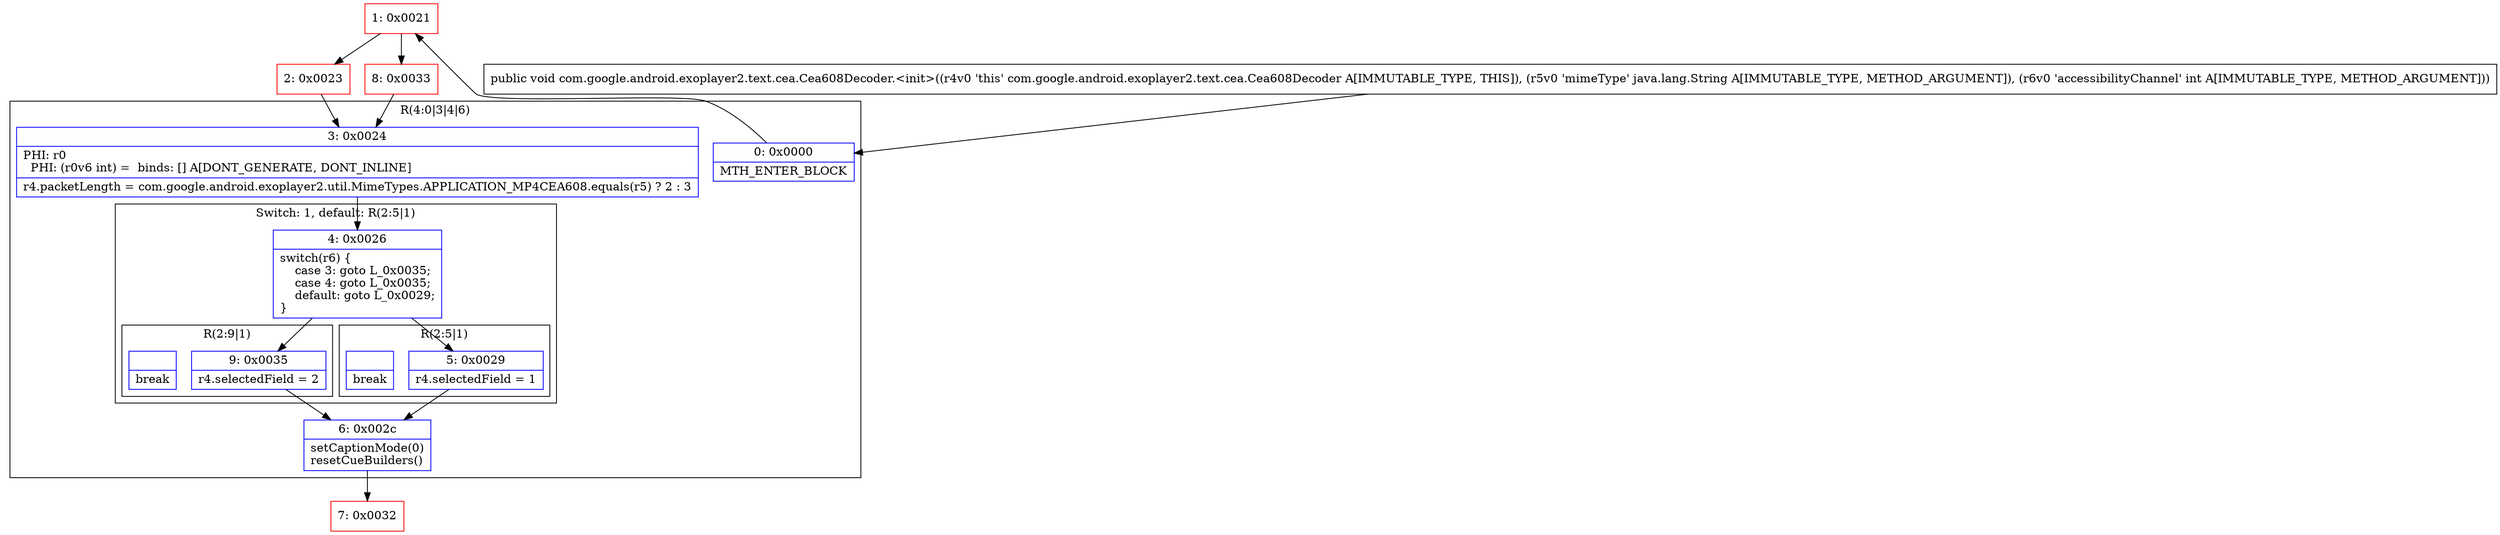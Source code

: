 digraph "CFG forcom.google.android.exoplayer2.text.cea.Cea608Decoder.\<init\>(Ljava\/lang\/String;I)V" {
subgraph cluster_Region_1482289285 {
label = "R(4:0|3|4|6)";
node [shape=record,color=blue];
Node_0 [shape=record,label="{0\:\ 0x0000|MTH_ENTER_BLOCK\l}"];
Node_3 [shape=record,label="{3\:\ 0x0024|PHI: r0 \l  PHI: (r0v6 int) =  binds: [] A[DONT_GENERATE, DONT_INLINE]\l|r4.packetLength = com.google.android.exoplayer2.util.MimeTypes.APPLICATION_MP4CEA608.equals(r5) ? 2 : 3\l}"];
subgraph cluster_SwitchRegion_826616040 {
label = "Switch: 1, default: R(2:5|1)";
node [shape=record,color=blue];
Node_4 [shape=record,label="{4\:\ 0x0026|switch(r6) \{\l    case 3: goto L_0x0035;\l    case 4: goto L_0x0035;\l    default: goto L_0x0029;\l\}\l}"];
subgraph cluster_Region_1050408686 {
label = "R(2:9|1)";
node [shape=record,color=blue];
Node_9 [shape=record,label="{9\:\ 0x0035|r4.selectedField = 2\l}"];
Node_InsnContainer_1623692237 [shape=record,label="{|break\l}"];
}
subgraph cluster_Region_2005764744 {
label = "R(2:5|1)";
node [shape=record,color=blue];
Node_5 [shape=record,label="{5\:\ 0x0029|r4.selectedField = 1\l}"];
Node_InsnContainer_1863839481 [shape=record,label="{|break\l}"];
}
}
Node_6 [shape=record,label="{6\:\ 0x002c|setCaptionMode(0)\lresetCueBuilders()\l}"];
}
Node_1 [shape=record,color=red,label="{1\:\ 0x0021}"];
Node_2 [shape=record,color=red,label="{2\:\ 0x0023}"];
Node_7 [shape=record,color=red,label="{7\:\ 0x0032}"];
Node_8 [shape=record,color=red,label="{8\:\ 0x0033}"];
MethodNode[shape=record,label="{public void com.google.android.exoplayer2.text.cea.Cea608Decoder.\<init\>((r4v0 'this' com.google.android.exoplayer2.text.cea.Cea608Decoder A[IMMUTABLE_TYPE, THIS]), (r5v0 'mimeType' java.lang.String A[IMMUTABLE_TYPE, METHOD_ARGUMENT]), (r6v0 'accessibilityChannel' int A[IMMUTABLE_TYPE, METHOD_ARGUMENT])) }"];
MethodNode -> Node_0;
Node_0 -> Node_1;
Node_3 -> Node_4;
Node_4 -> Node_5;
Node_4 -> Node_9;
Node_9 -> Node_6;
Node_5 -> Node_6;
Node_6 -> Node_7;
Node_1 -> Node_2;
Node_1 -> Node_8;
Node_2 -> Node_3;
Node_8 -> Node_3;
}

